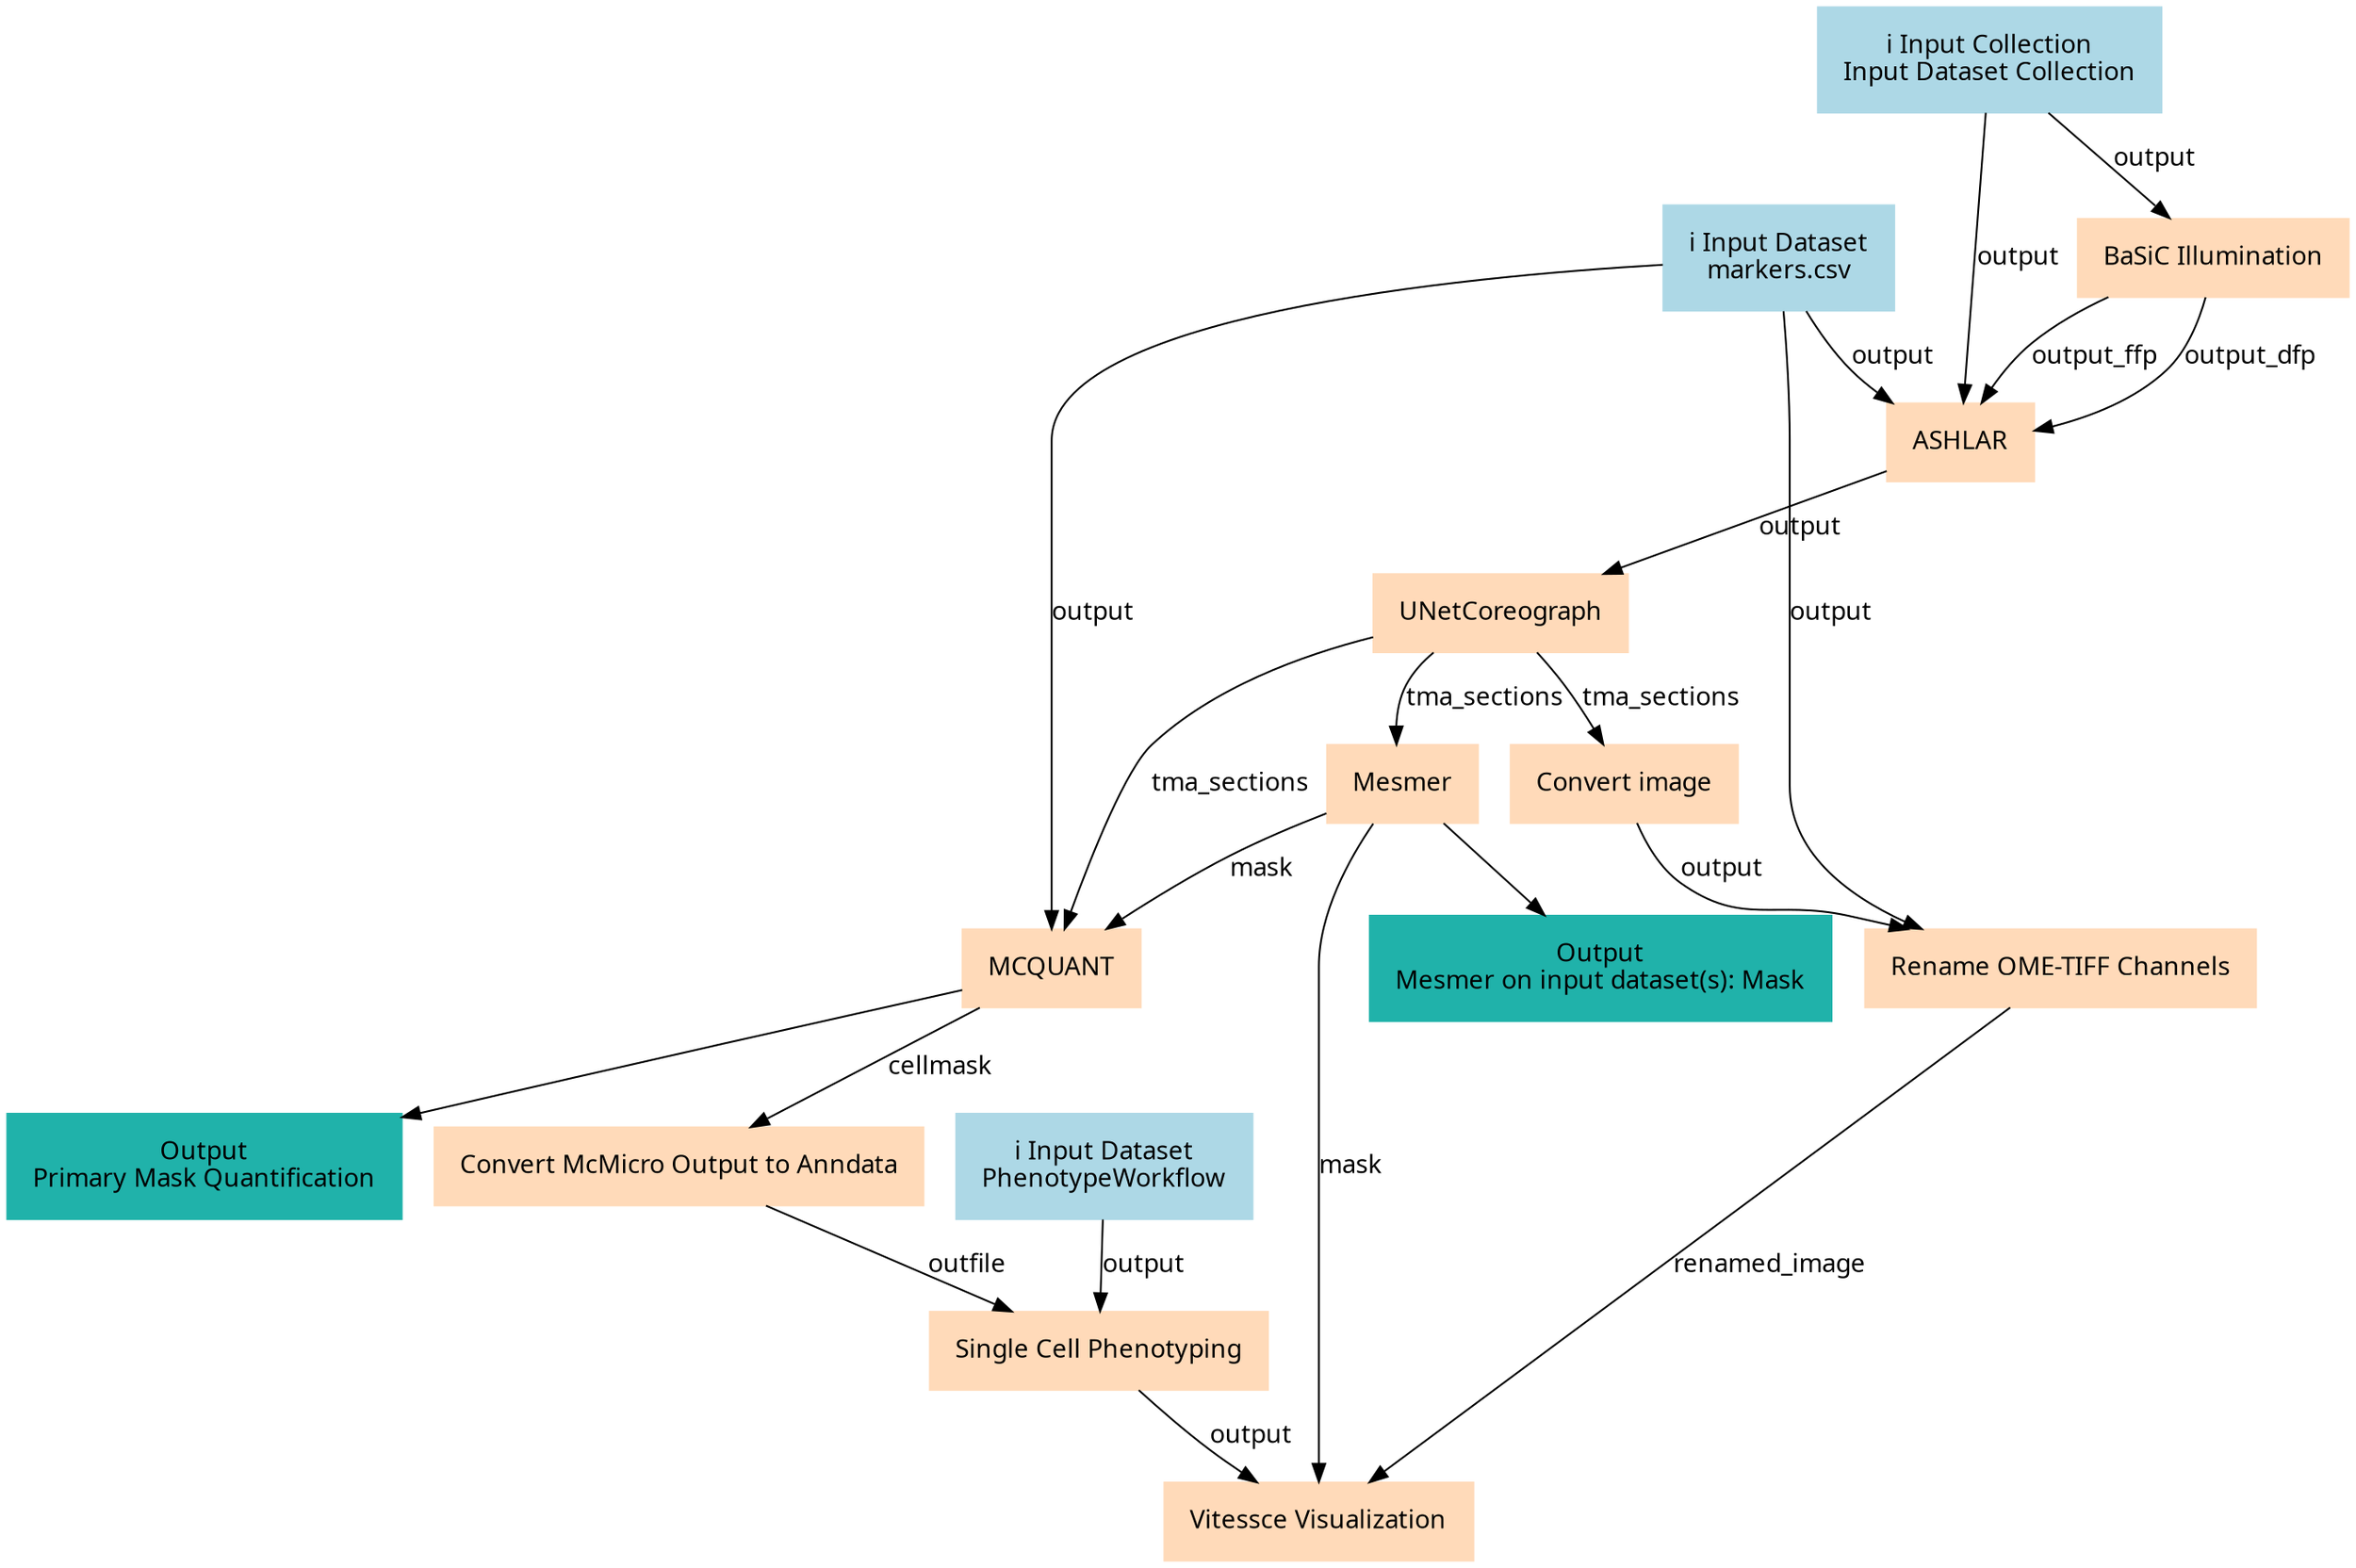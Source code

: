 digraph main {
  node [fontname="Atkinson Hyperlegible", shape=box, color=white,style=filled,color=peachpuff,margin="0.2,0.2"];
  edge [fontname="Atkinson Hyperlegible"];
  0[color=lightblue,label="ℹ️ Input Collection\nInput Dataset Collection"]
  1[color=lightblue,label="ℹ️ Input Dataset\nmarkers.csv"]
  2[color=lightblue,label="ℹ️ Input Dataset\nPhenotypeWorkflow"]
  3[label="BaSiC Illumination"]
  0 -> 3 [label="output"]
  4[label="ASHLAR"]
  3 -> 4 [label="output_dfp"]
  3 -> 4 [label="output_ffp"]
  0 -> 4 [label="output"]
  1 -> 4 [label="output"]
  5[label="UNetCoreograph"]
  4 -> 5 [label="output"]
  6[label="Mesmer"]
  5 -> 6 [label="tma_sections"]
  kee73bee359e74e1c87fd197b8eac7e15[color=lightseagreen,label="Output\nMesmer on input dataset(s): Mask"]
  6 -> kee73bee359e74e1c87fd197b8eac7e15
  7[label="Convert image"]
  5 -> 7 [label="tma_sections"]
  8[label="MCQUANT"]
  1 -> 8 [label="output"]
  5 -> 8 [label="tma_sections"]
  6 -> 8 [label="mask"]
  kfe28534a2b3f4ecc8ba9a106b2d1425c[color=lightseagreen,label="Output\nPrimary Mask Quantification"]
  8 -> kfe28534a2b3f4ecc8ba9a106b2d1425c
  9[label="Rename OME-TIFF Channels"]
  1 -> 9 [label="output"]
  7 -> 9 [label="output"]
  10[label="Convert McMicro Output to Anndata"]
  8 -> 10 [label="cellmask"]
  11[label="Single Cell Phenotyping"]
  10 -> 11 [label="outfile"]
  2 -> 11 [label="output"]
  12[label="Vitessce Visualization"]
  11 -> 12 [label="output"]
  9 -> 12 [label="renamed_image"]
  6 -> 12 [label="mask"]
}